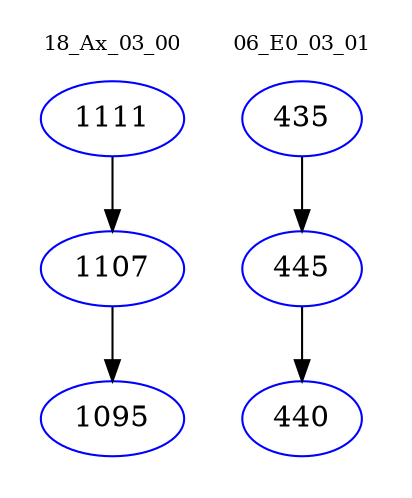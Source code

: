 digraph{
subgraph cluster_0 {
color = white
label = "18_Ax_03_00";
fontsize=10;
T0_1111 [label="1111", color="blue"]
T0_1111 -> T0_1107 [color="black"]
T0_1107 [label="1107", color="blue"]
T0_1107 -> T0_1095 [color="black"]
T0_1095 [label="1095", color="blue"]
}
subgraph cluster_1 {
color = white
label = "06_E0_03_01";
fontsize=10;
T1_435 [label="435", color="blue"]
T1_435 -> T1_445 [color="black"]
T1_445 [label="445", color="blue"]
T1_445 -> T1_440 [color="black"]
T1_440 [label="440", color="blue"]
}
}
